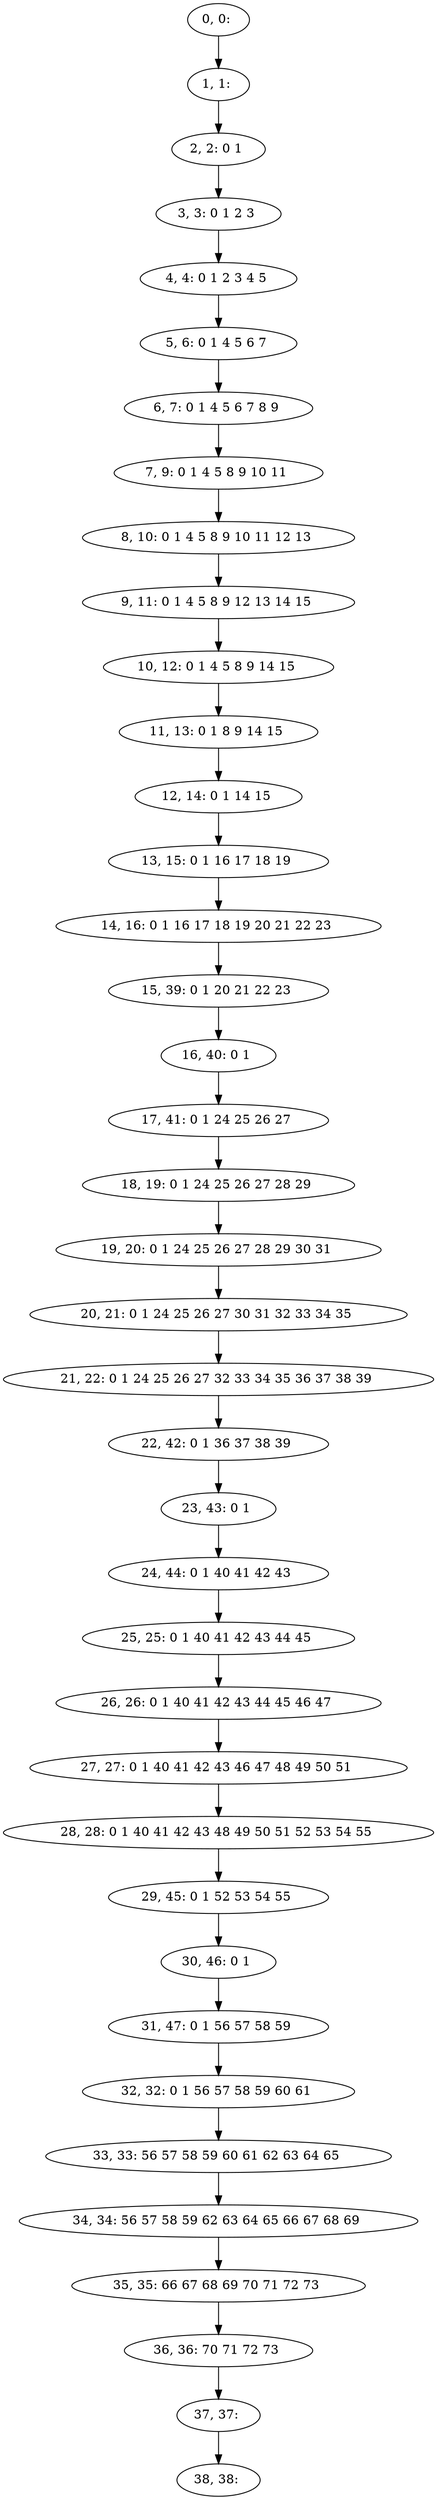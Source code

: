 digraph G {
0[label="0, 0: "];
1[label="1, 1: "];
2[label="2, 2: 0 1 "];
3[label="3, 3: 0 1 2 3 "];
4[label="4, 4: 0 1 2 3 4 5 "];
5[label="5, 6: 0 1 4 5 6 7 "];
6[label="6, 7: 0 1 4 5 6 7 8 9 "];
7[label="7, 9: 0 1 4 5 8 9 10 11 "];
8[label="8, 10: 0 1 4 5 8 9 10 11 12 13 "];
9[label="9, 11: 0 1 4 5 8 9 12 13 14 15 "];
10[label="10, 12: 0 1 4 5 8 9 14 15 "];
11[label="11, 13: 0 1 8 9 14 15 "];
12[label="12, 14: 0 1 14 15 "];
13[label="13, 15: 0 1 16 17 18 19 "];
14[label="14, 16: 0 1 16 17 18 19 20 21 22 23 "];
15[label="15, 39: 0 1 20 21 22 23 "];
16[label="16, 40: 0 1 "];
17[label="17, 41: 0 1 24 25 26 27 "];
18[label="18, 19: 0 1 24 25 26 27 28 29 "];
19[label="19, 20: 0 1 24 25 26 27 28 29 30 31 "];
20[label="20, 21: 0 1 24 25 26 27 30 31 32 33 34 35 "];
21[label="21, 22: 0 1 24 25 26 27 32 33 34 35 36 37 38 39 "];
22[label="22, 42: 0 1 36 37 38 39 "];
23[label="23, 43: 0 1 "];
24[label="24, 44: 0 1 40 41 42 43 "];
25[label="25, 25: 0 1 40 41 42 43 44 45 "];
26[label="26, 26: 0 1 40 41 42 43 44 45 46 47 "];
27[label="27, 27: 0 1 40 41 42 43 46 47 48 49 50 51 "];
28[label="28, 28: 0 1 40 41 42 43 48 49 50 51 52 53 54 55 "];
29[label="29, 45: 0 1 52 53 54 55 "];
30[label="30, 46: 0 1 "];
31[label="31, 47: 0 1 56 57 58 59 "];
32[label="32, 32: 0 1 56 57 58 59 60 61 "];
33[label="33, 33: 56 57 58 59 60 61 62 63 64 65 "];
34[label="34, 34: 56 57 58 59 62 63 64 65 66 67 68 69 "];
35[label="35, 35: 66 67 68 69 70 71 72 73 "];
36[label="36, 36: 70 71 72 73 "];
37[label="37, 37: "];
38[label="38, 38: "];
0->1 ;
1->2 ;
2->3 ;
3->4 ;
4->5 ;
5->6 ;
6->7 ;
7->8 ;
8->9 ;
9->10 ;
10->11 ;
11->12 ;
12->13 ;
13->14 ;
14->15 ;
15->16 ;
16->17 ;
17->18 ;
18->19 ;
19->20 ;
20->21 ;
21->22 ;
22->23 ;
23->24 ;
24->25 ;
25->26 ;
26->27 ;
27->28 ;
28->29 ;
29->30 ;
30->31 ;
31->32 ;
32->33 ;
33->34 ;
34->35 ;
35->36 ;
36->37 ;
37->38 ;
}
